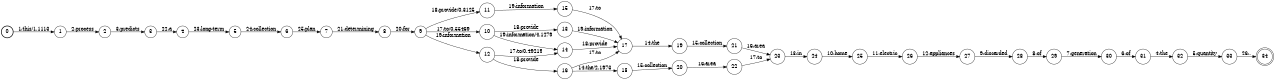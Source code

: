 digraph FST {
rankdir = LR;
size = "8.5,11";
label = "";
center = 1;
orientation = Portrait;
ranksep = "0.4";
nodesep = "0.25";
0 [label = "0", shape = circle, style = bold, fontsize = 14]
	0 -> 1 [label = "1:this/1.1113", fontsize = 14];
1 [label = "1", shape = circle, style = solid, fontsize = 14]
	1 -> 2 [label = "2:process", fontsize = 14];
2 [label = "2", shape = circle, style = solid, fontsize = 14]
	2 -> 3 [label = "3:predicts", fontsize = 14];
3 [label = "3", shape = circle, style = solid, fontsize = 14]
	3 -> 4 [label = "22:a", fontsize = 14];
4 [label = "4", shape = circle, style = solid, fontsize = 14]
	4 -> 5 [label = "23:long-term", fontsize = 14];
5 [label = "5", shape = circle, style = solid, fontsize = 14]
	5 -> 6 [label = "24:collection", fontsize = 14];
6 [label = "6", shape = circle, style = solid, fontsize = 14]
	6 -> 7 [label = "25:plan", fontsize = 14];
7 [label = "7", shape = circle, style = solid, fontsize = 14]
	7 -> 8 [label = "21:determining", fontsize = 14];
8 [label = "8", shape = circle, style = solid, fontsize = 14]
	8 -> 9 [label = "20:for", fontsize = 14];
9 [label = "9", shape = circle, style = solid, fontsize = 14]
	9 -> 10 [label = "17:to/0.55469", fontsize = 14];
	9 -> 11 [label = "18:provide/0.3125", fontsize = 14];
	9 -> 12 [label = "19:information", fontsize = 14];
10 [label = "10", shape = circle, style = solid, fontsize = 14]
	10 -> 13 [label = "18:provide", fontsize = 14];
	10 -> 14 [label = "19:information/4.1279", fontsize = 14];
11 [label = "11", shape = circle, style = solid, fontsize = 14]
	11 -> 15 [label = "19:information", fontsize = 14];
12 [label = "12", shape = circle, style = solid, fontsize = 14]
	12 -> 14 [label = "17:to/0.49219", fontsize = 14];
	12 -> 16 [label = "18:provide", fontsize = 14];
13 [label = "13", shape = circle, style = solid, fontsize = 14]
	13 -> 17 [label = "19:information", fontsize = 14];
14 [label = "14", shape = circle, style = solid, fontsize = 14]
	14 -> 17 [label = "18:provide", fontsize = 14];
15 [label = "15", shape = circle, style = solid, fontsize = 14]
	15 -> 17 [label = "17:to", fontsize = 14];
16 [label = "16", shape = circle, style = solid, fontsize = 14]
	16 -> 18 [label = "14:the/2.1973", fontsize = 14];
	16 -> 17 [label = "17:to", fontsize = 14];
17 [label = "17", shape = circle, style = solid, fontsize = 14]
	17 -> 19 [label = "14:the", fontsize = 14];
18 [label = "18", shape = circle, style = solid, fontsize = 14]
	18 -> 20 [label = "15:collection", fontsize = 14];
19 [label = "19", shape = circle, style = solid, fontsize = 14]
	19 -> 21 [label = "15:collection", fontsize = 14];
20 [label = "20", shape = circle, style = solid, fontsize = 14]
	20 -> 22 [label = "16:area", fontsize = 14];
21 [label = "21", shape = circle, style = solid, fontsize = 14]
	21 -> 23 [label = "16:area", fontsize = 14];
22 [label = "22", shape = circle, style = solid, fontsize = 14]
	22 -> 23 [label = "17:to", fontsize = 14];
23 [label = "23", shape = circle, style = solid, fontsize = 14]
	23 -> 24 [label = "13:in", fontsize = 14];
24 [label = "24", shape = circle, style = solid, fontsize = 14]
	24 -> 25 [label = "10:home", fontsize = 14];
25 [label = "25", shape = circle, style = solid, fontsize = 14]
	25 -> 26 [label = "11:electric", fontsize = 14];
26 [label = "26", shape = circle, style = solid, fontsize = 14]
	26 -> 27 [label = "12:appliances", fontsize = 14];
27 [label = "27", shape = circle, style = solid, fontsize = 14]
	27 -> 28 [label = "9:discarded", fontsize = 14];
28 [label = "28", shape = circle, style = solid, fontsize = 14]
	28 -> 29 [label = "8:of", fontsize = 14];
29 [label = "29", shape = circle, style = solid, fontsize = 14]
	29 -> 30 [label = "7:generation", fontsize = 14];
30 [label = "30", shape = circle, style = solid, fontsize = 14]
	30 -> 31 [label = "6:of", fontsize = 14];
31 [label = "31", shape = circle, style = solid, fontsize = 14]
	31 -> 32 [label = "4:the", fontsize = 14];
32 [label = "32", shape = circle, style = solid, fontsize = 14]
	32 -> 33 [label = "5:quantity", fontsize = 14];
33 [label = "33", shape = circle, style = solid, fontsize = 14]
	33 -> 34 [label = "26:.", fontsize = 14];
34 [label = "34", shape = doublecircle, style = solid, fontsize = 14]
}

